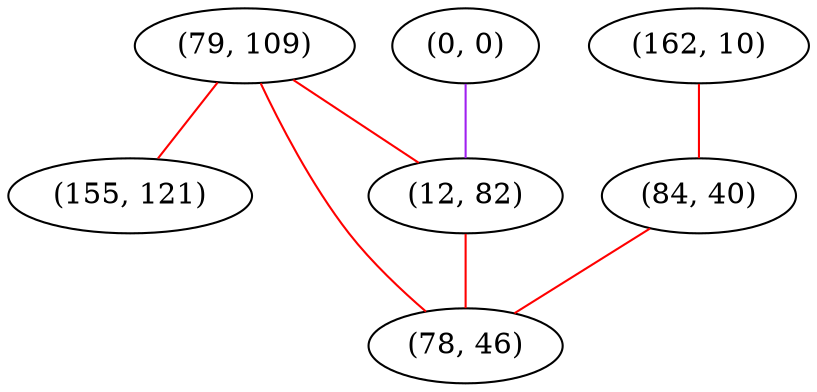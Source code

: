 graph "" {
"(79, 109)";
"(155, 121)";
"(0, 0)";
"(162, 10)";
"(12, 82)";
"(84, 40)";
"(78, 46)";
"(79, 109)" -- "(12, 82)"  [color=red, key=0, weight=1];
"(79, 109)" -- "(155, 121)"  [color=red, key=0, weight=1];
"(79, 109)" -- "(78, 46)"  [color=red, key=0, weight=1];
"(0, 0)" -- "(12, 82)"  [color=purple, key=0, weight=4];
"(162, 10)" -- "(84, 40)"  [color=red, key=0, weight=1];
"(12, 82)" -- "(78, 46)"  [color=red, key=0, weight=1];
"(84, 40)" -- "(78, 46)"  [color=red, key=0, weight=1];
}
